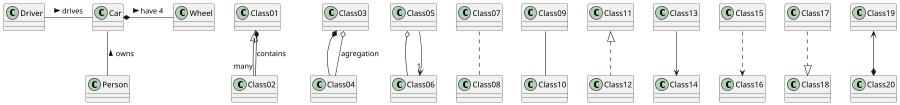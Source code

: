 @startuml
    scale 900 width
    Class01 <|-- Class02
    Class03 *-- Class04
    Class05 o-- Class06
    Class07 .. Class08
    Class09 -- Class10
    Class11 <|.. Class12
    Class13 --> Class14
    Class15 ..> Class16
    Class17 ..|> Class18
    Class19 <--* Class20


    Class01 "1" *-- "many" Class02 : contains

    Class03 o-- Class04 : agregation

    Class05 --> "1" Class06


    class Car

    Driver - Car : drives >
    Car *- Wheel : have 4 >
    Car -- Person : < owns

@enduml
